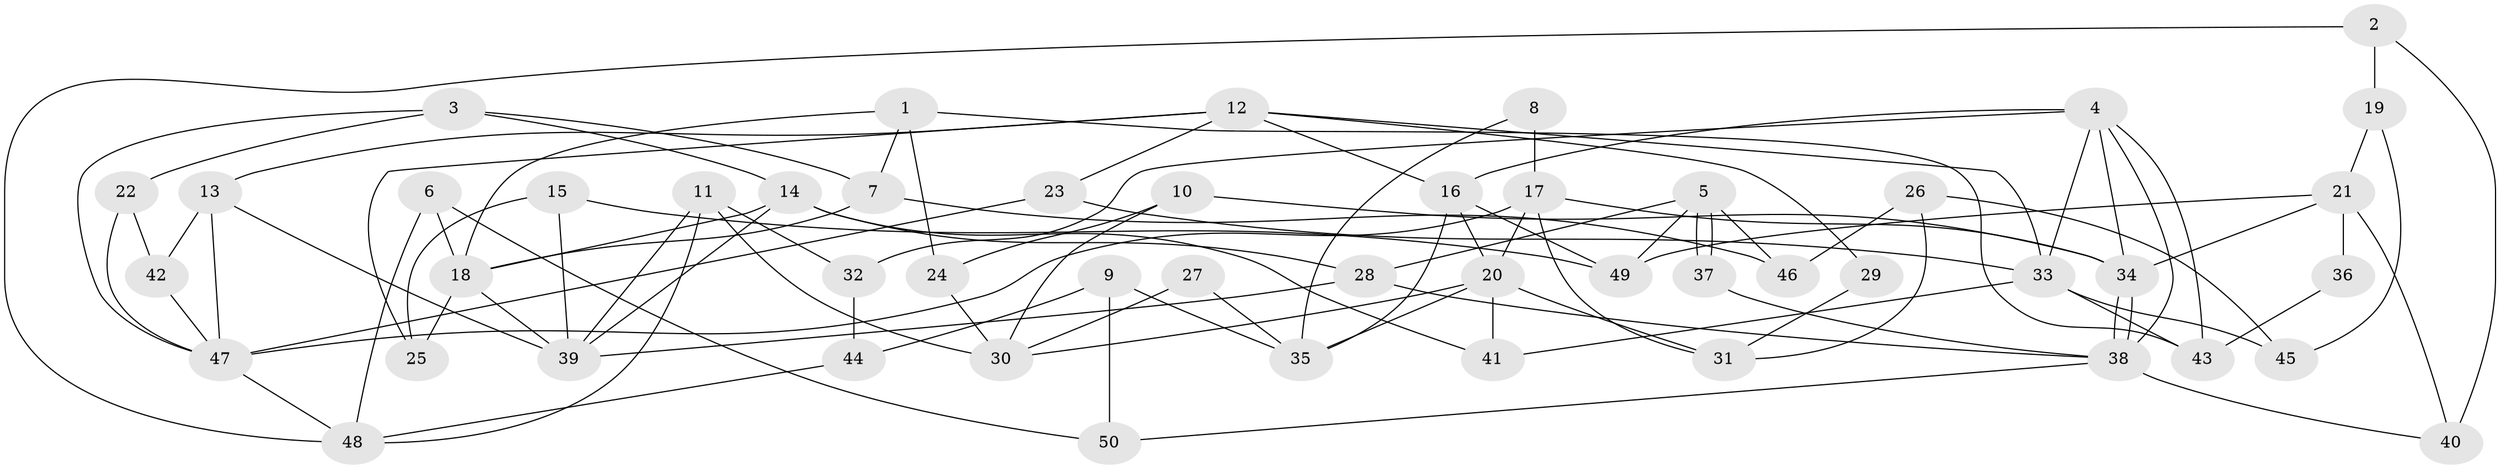 // coarse degree distribution, {5: 0.1724137931034483, 6: 0.06896551724137931, 4: 0.2413793103448276, 8: 0.034482758620689655, 7: 0.1724137931034483, 9: 0.06896551724137931, 3: 0.20689655172413793, 2: 0.034482758620689655}
// Generated by graph-tools (version 1.1) at 2025/24/03/03/25 07:24:01]
// undirected, 50 vertices, 100 edges
graph export_dot {
graph [start="1"]
  node [color=gray90,style=filled];
  1;
  2;
  3;
  4;
  5;
  6;
  7;
  8;
  9;
  10;
  11;
  12;
  13;
  14;
  15;
  16;
  17;
  18;
  19;
  20;
  21;
  22;
  23;
  24;
  25;
  26;
  27;
  28;
  29;
  30;
  31;
  32;
  33;
  34;
  35;
  36;
  37;
  38;
  39;
  40;
  41;
  42;
  43;
  44;
  45;
  46;
  47;
  48;
  49;
  50;
  1 -- 7;
  1 -- 43;
  1 -- 18;
  1 -- 24;
  2 -- 48;
  2 -- 40;
  2 -- 19;
  3 -- 14;
  3 -- 47;
  3 -- 7;
  3 -- 22;
  4 -- 16;
  4 -- 38;
  4 -- 32;
  4 -- 33;
  4 -- 34;
  4 -- 43;
  5 -- 28;
  5 -- 37;
  5 -- 37;
  5 -- 46;
  5 -- 49;
  6 -- 18;
  6 -- 48;
  6 -- 50;
  7 -- 18;
  7 -- 46;
  8 -- 35;
  8 -- 17;
  9 -- 35;
  9 -- 50;
  9 -- 44;
  10 -- 24;
  10 -- 34;
  10 -- 30;
  11 -- 48;
  11 -- 30;
  11 -- 32;
  11 -- 39;
  12 -- 25;
  12 -- 13;
  12 -- 16;
  12 -- 23;
  12 -- 29;
  12 -- 33;
  13 -- 42;
  13 -- 47;
  13 -- 39;
  14 -- 39;
  14 -- 18;
  14 -- 28;
  14 -- 41;
  15 -- 39;
  15 -- 49;
  15 -- 25;
  16 -- 20;
  16 -- 35;
  16 -- 49;
  17 -- 34;
  17 -- 20;
  17 -- 31;
  17 -- 47;
  18 -- 39;
  18 -- 25;
  19 -- 21;
  19 -- 45;
  20 -- 31;
  20 -- 41;
  20 -- 30;
  20 -- 35;
  21 -- 34;
  21 -- 49;
  21 -- 36;
  21 -- 40;
  22 -- 47;
  22 -- 42;
  23 -- 33;
  23 -- 47;
  24 -- 30;
  26 -- 45;
  26 -- 46;
  26 -- 31;
  27 -- 35;
  27 -- 30;
  28 -- 39;
  28 -- 38;
  29 -- 31;
  32 -- 44;
  33 -- 41;
  33 -- 43;
  33 -- 45;
  34 -- 38;
  34 -- 38;
  36 -- 43;
  37 -- 38;
  38 -- 40;
  38 -- 50;
  42 -- 47;
  44 -- 48;
  47 -- 48;
}
